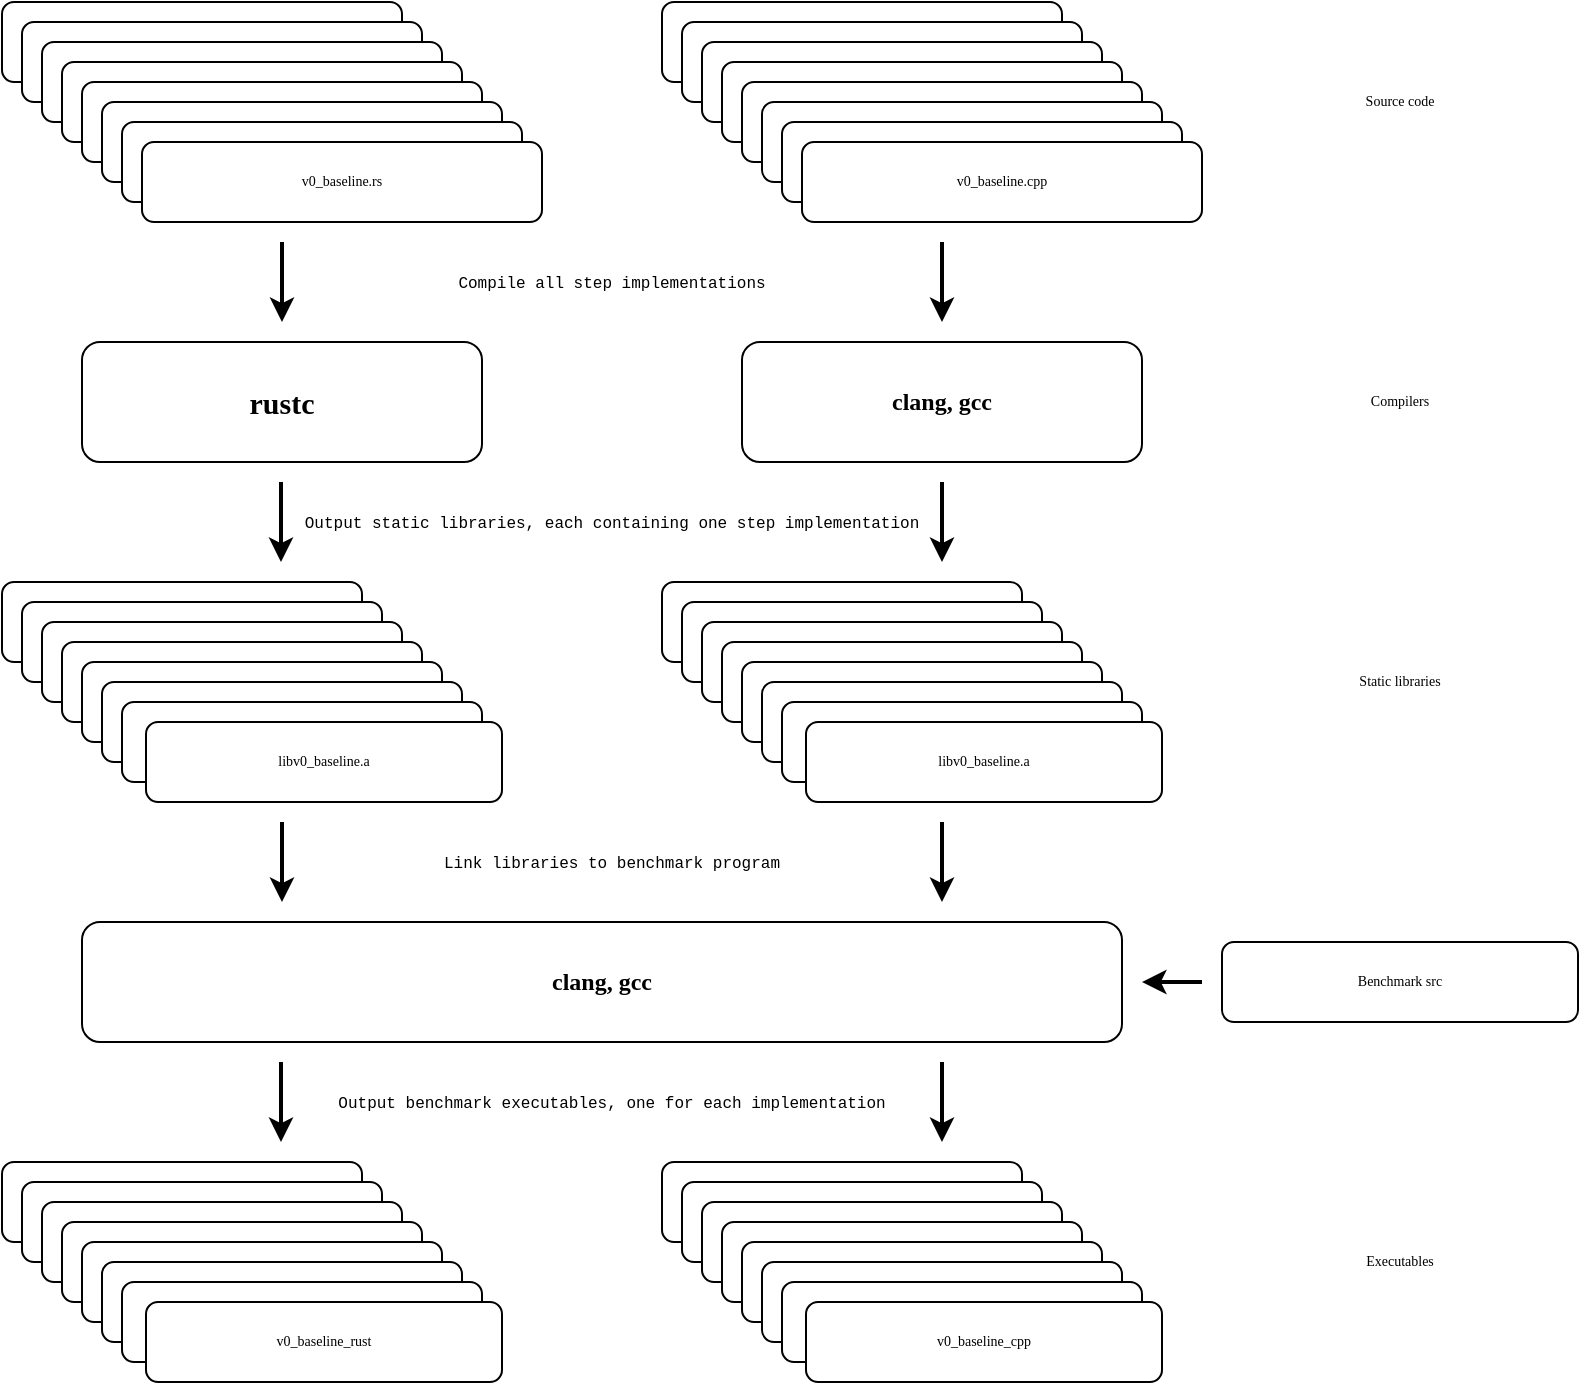 <mxfile pages="1" version="11.2.6" type="device"><diagram id="y-pRdBuVtwZhj6n2YtNu" name="Page-1"><mxGraphModel dx="821" dy="1069" grid="1" gridSize="10" guides="1" tooltips="1" connect="1" arrows="1" fold="1" page="1" pageScale="1" pageWidth="850" pageHeight="1100" math="0" shadow="0"><root><mxCell id="0"/><mxCell id="1" parent="0"/><mxCell id="SmxQwugQ1ulTFkT1X7rU-162" value="Link libraries to benchmark program" style="text;html=1;strokeColor=none;fillColor=none;align=center;verticalAlign=middle;whiteSpace=wrap;rounded=0;fontFamily=Courier New;fontSize=8;fontColor=#000000;spacing=3;labelPosition=center;verticalLabelPosition=middle;textDirection=ltr;horizontal=1;" parent="1" vertex="1"><mxGeometry x="180" y="450" width="330" height="40" as="geometry"/></mxCell><mxCell id="SmxQwugQ1ulTFkT1X7rU-163" value="Output static libraries, each containing one step implementation" style="text;html=1;strokeColor=none;fillColor=none;align=center;verticalAlign=middle;whiteSpace=wrap;rounded=0;fontFamily=Courier New;fontSize=8;fontColor=#000000;spacing=3;labelPosition=center;verticalLabelPosition=middle;textDirection=ltr;horizontal=1;" parent="1" vertex="1"><mxGeometry x="180" y="280" width="330" height="40" as="geometry"/></mxCell><mxCell id="SmxQwugQ1ulTFkT1X7rU-165" value="Output benchmark executables, one for each implementation" style="text;html=1;strokeColor=none;fillColor=none;align=center;verticalAlign=middle;whiteSpace=wrap;rounded=0;fontFamily=Courier New;fontSize=8;fontColor=#000000;spacing=3;labelPosition=center;verticalLabelPosition=middle;textDirection=ltr;horizontal=1;" parent="1" vertex="1"><mxGeometry x="180" y="570" width="330" height="40" as="geometry"/></mxCell><mxCell id="SmxQwugQ1ulTFkT1X7rU-138" value="Compile all step implementations" style="text;html=1;strokeColor=none;fillColor=none;align=center;verticalAlign=middle;whiteSpace=wrap;rounded=0;fontFamily=Courier New;fontSize=8;fontColor=#000000;spacing=3;labelPosition=center;verticalLabelPosition=middle;textDirection=ltr;horizontal=1;" parent="1" vertex="1"><mxGeometry x="180" y="160" width="330" height="40" as="geometry"/></mxCell><mxCell id="SmxQwugQ1ulTFkT1X7rU-27" value="" style="rounded=1;whiteSpace=wrap;html=1;fontFamily=Lucida Console;fontSize=7;" parent="1" vertex="1"><mxGeometry x="40" y="330" width="180" height="40" as="geometry"/></mxCell><mxCell id="SmxQwugQ1ulTFkT1X7rU-64" value="" style="rounded=1;whiteSpace=wrap;html=1;fontFamily=Lucida Console;fontSize=7;" parent="1" vertex="1"><mxGeometry x="370" y="40" width="200" height="40" as="geometry"/></mxCell><mxCell id="SmxQwugQ1ulTFkT1X7rU-66" value="" style="rounded=1;whiteSpace=wrap;html=1;fontFamily=Lucida Console;fontSize=7;" parent="1" vertex="1"><mxGeometry x="40" y="40" width="200" height="40" as="geometry"/></mxCell><mxCell id="SmxQwugQ1ulTFkT1X7rU-68" value="" style="rounded=1;whiteSpace=wrap;html=1;fontFamily=Lucida Console;fontSize=7;" parent="1" vertex="1"><mxGeometry x="50" y="50" width="200" height="40" as="geometry"/></mxCell><mxCell id="SmxQwugQ1ulTFkT1X7rU-69" value="" style="rounded=1;whiteSpace=wrap;html=1;fontFamily=Lucida Console;fontSize=7;" parent="1" vertex="1"><mxGeometry x="60" y="60" width="200" height="40" as="geometry"/></mxCell><mxCell id="SmxQwugQ1ulTFkT1X7rU-70" value="" style="rounded=1;whiteSpace=wrap;html=1;fontFamily=Lucida Console;fontSize=7;" parent="1" vertex="1"><mxGeometry x="70" y="70" width="200" height="40" as="geometry"/></mxCell><mxCell id="SmxQwugQ1ulTFkT1X7rU-71" value="" style="rounded=1;whiteSpace=wrap;html=1;fontFamily=Lucida Console;fontSize=7;" parent="1" vertex="1"><mxGeometry x="80" y="80" width="200" height="40" as="geometry"/></mxCell><mxCell id="SmxQwugQ1ulTFkT1X7rU-72" value="" style="rounded=1;whiteSpace=wrap;html=1;fontFamily=Lucida Console;fontSize=7;" parent="1" vertex="1"><mxGeometry x="90" y="90" width="200" height="40" as="geometry"/></mxCell><mxCell id="SmxQwugQ1ulTFkT1X7rU-73" value="" style="rounded=1;whiteSpace=wrap;html=1;fontFamily=Lucida Console;fontSize=7;" parent="1" vertex="1"><mxGeometry x="100" y="100" width="200" height="40" as="geometry"/></mxCell><mxCell id="SmxQwugQ1ulTFkT1X7rU-74" value="v0_baseline.rs" style="rounded=1;whiteSpace=wrap;html=1;fontFamily=Lucida Console;fontSize=7;align=center;verticalAlign=middle;" parent="1" vertex="1"><mxGeometry x="110" y="110" width="200" height="40" as="geometry"/></mxCell><mxCell id="SmxQwugQ1ulTFkT1X7rU-75" value="" style="rounded=1;whiteSpace=wrap;html=1;fontFamily=Lucida Console;fontSize=7;" parent="1" vertex="1"><mxGeometry x="380" y="50" width="200" height="40" as="geometry"/></mxCell><mxCell id="SmxQwugQ1ulTFkT1X7rU-76" value="" style="rounded=1;whiteSpace=wrap;html=1;fontFamily=Lucida Console;fontSize=7;" parent="1" vertex="1"><mxGeometry x="390" y="60" width="200" height="40" as="geometry"/></mxCell><mxCell id="SmxQwugQ1ulTFkT1X7rU-77" value="" style="rounded=1;whiteSpace=wrap;html=1;fontFamily=Lucida Console;fontSize=7;" parent="1" vertex="1"><mxGeometry x="400" y="70" width="200" height="40" as="geometry"/></mxCell><mxCell id="SmxQwugQ1ulTFkT1X7rU-78" value="" style="rounded=1;whiteSpace=wrap;html=1;fontFamily=Lucida Console;fontSize=7;" parent="1" vertex="1"><mxGeometry x="410" y="80" width="200" height="40" as="geometry"/></mxCell><mxCell id="SmxQwugQ1ulTFkT1X7rU-79" value="" style="rounded=1;whiteSpace=wrap;html=1;fontFamily=Lucida Console;fontSize=7;" parent="1" vertex="1"><mxGeometry x="420" y="90" width="200" height="40" as="geometry"/></mxCell><mxCell id="SmxQwugQ1ulTFkT1X7rU-80" value="" style="rounded=1;whiteSpace=wrap;html=1;fontFamily=Lucida Console;fontSize=7;" parent="1" vertex="1"><mxGeometry x="430" y="100" width="200" height="40" as="geometry"/></mxCell><mxCell id="SmxQwugQ1ulTFkT1X7rU-81" value="v0_baseline.cpp" style="rounded=1;whiteSpace=wrap;html=1;fontFamily=Lucida Console;fontSize=7;" parent="1" vertex="1"><mxGeometry x="440" y="110" width="200" height="40" as="geometry"/></mxCell><mxCell id="SmxQwugQ1ulTFkT1X7rU-94" value="" style="rounded=1;whiteSpace=wrap;html=1;fontFamily=Lucida Console;fontSize=7;" parent="1" vertex="1"><mxGeometry x="50" y="340" width="180" height="40" as="geometry"/></mxCell><mxCell id="SmxQwugQ1ulTFkT1X7rU-95" value="" style="rounded=1;whiteSpace=wrap;html=1;fontFamily=Lucida Console;fontSize=7;" parent="1" vertex="1"><mxGeometry x="60" y="350" width="180" height="40" as="geometry"/></mxCell><mxCell id="SmxQwugQ1ulTFkT1X7rU-96" value="" style="rounded=1;whiteSpace=wrap;html=1;fontFamily=Lucida Console;fontSize=7;" parent="1" vertex="1"><mxGeometry x="70" y="360" width="180" height="40" as="geometry"/></mxCell><mxCell id="SmxQwugQ1ulTFkT1X7rU-97" value="" style="rounded=1;whiteSpace=wrap;html=1;fontFamily=Lucida Console;fontSize=7;" parent="1" vertex="1"><mxGeometry x="80" y="370" width="180" height="40" as="geometry"/></mxCell><mxCell id="SmxQwugQ1ulTFkT1X7rU-98" value="" style="rounded=1;whiteSpace=wrap;html=1;fontFamily=Lucida Console;fontSize=7;" parent="1" vertex="1"><mxGeometry x="90" y="380" width="180" height="40" as="geometry"/></mxCell><mxCell id="SmxQwugQ1ulTFkT1X7rU-99" value="" style="rounded=1;whiteSpace=wrap;html=1;fontFamily=Lucida Console;fontSize=7;" parent="1" vertex="1"><mxGeometry x="100" y="390" width="180" height="40" as="geometry"/></mxCell><mxCell id="SmxQwugQ1ulTFkT1X7rU-93" value="libv0_baseline.a" style="rounded=1;whiteSpace=wrap;html=1;fontFamily=Lucida Console;fontSize=7;" parent="1" vertex="1"><mxGeometry x="112" y="400" width="178" height="40" as="geometry"/></mxCell><mxCell id="SmxQwugQ1ulTFkT1X7rU-116" value="" style="rounded=1;whiteSpace=wrap;html=1;fontFamily=Lucida Console;fontSize=7;" parent="1" vertex="1"><mxGeometry x="370" y="330" width="180" height="40" as="geometry"/></mxCell><mxCell id="SmxQwugQ1ulTFkT1X7rU-117" value="" style="rounded=1;whiteSpace=wrap;html=1;fontFamily=Lucida Console;fontSize=7;" parent="1" vertex="1"><mxGeometry x="380" y="340" width="180" height="40" as="geometry"/></mxCell><mxCell id="SmxQwugQ1ulTFkT1X7rU-118" value="" style="rounded=1;whiteSpace=wrap;html=1;fontFamily=Lucida Console;fontSize=7;" parent="1" vertex="1"><mxGeometry x="390" y="350" width="180" height="40" as="geometry"/></mxCell><mxCell id="SmxQwugQ1ulTFkT1X7rU-119" value="" style="rounded=1;whiteSpace=wrap;html=1;fontFamily=Lucida Console;fontSize=7;" parent="1" vertex="1"><mxGeometry x="400" y="360" width="180" height="40" as="geometry"/></mxCell><mxCell id="SmxQwugQ1ulTFkT1X7rU-120" value="" style="rounded=1;whiteSpace=wrap;html=1;fontFamily=Lucida Console;fontSize=7;" parent="1" vertex="1"><mxGeometry x="410" y="370" width="180" height="40" as="geometry"/></mxCell><mxCell id="SmxQwugQ1ulTFkT1X7rU-121" value="" style="rounded=1;whiteSpace=wrap;html=1;fontFamily=Lucida Console;fontSize=7;" parent="1" vertex="1"><mxGeometry x="420" y="380" width="180" height="40" as="geometry"/></mxCell><mxCell id="SmxQwugQ1ulTFkT1X7rU-122" value="" style="rounded=1;whiteSpace=wrap;html=1;fontFamily=Lucida Console;fontSize=7;" parent="1" vertex="1"><mxGeometry x="430" y="390" width="180" height="40" as="geometry"/></mxCell><mxCell id="SmxQwugQ1ulTFkT1X7rU-123" value="libv0_baseline.a" style="rounded=1;whiteSpace=wrap;html=1;fontFamily=Lucida Console;fontSize=7;" parent="1" vertex="1"><mxGeometry x="442" y="400" width="178" height="40" as="geometry"/></mxCell><mxCell id="SmxQwugQ1ulTFkT1X7rU-125" value="&lt;b style=&quot;font-size: 15px;&quot;&gt;rustc&lt;/b&gt;" style="rounded=1;whiteSpace=wrap;html=1;fontFamily=Lucida Console;fontSize=15;fontColor=#000000;align=center;" parent="1" vertex="1"><mxGeometry x="80" y="210" width="200" height="60" as="geometry"/></mxCell><mxCell id="SmxQwugQ1ulTFkT1X7rU-126" value="&lt;b&gt;clang, gcc&lt;br&gt;&lt;/b&gt;" style="rounded=1;whiteSpace=wrap;html=1;fontFamily=Lucida Console;fontSize=12;fontColor=#000000;align=center;" parent="1" vertex="1"><mxGeometry x="410" y="210" width="200" height="60" as="geometry"/></mxCell><mxCell id="SmxQwugQ1ulTFkT1X7rU-131" value="" style="endArrow=classic;html=1;strokeColor=#000000;strokeWidth=2;fontFamily=Lucida Console;fontSize=12;fontColor=#000000;endFill=1;" parent="1" edge="1"><mxGeometry width="50" height="50" relative="1" as="geometry"><mxPoint x="180" y="160" as="sourcePoint"/><mxPoint x="180" y="200" as="targetPoint"/></mxGeometry></mxCell><mxCell id="SmxQwugQ1ulTFkT1X7rU-132" value="" style="endArrow=classic;html=1;strokeColor=#000000;strokeWidth=2;fontFamily=Lucida Console;fontSize=12;fontColor=#000000;endFill=1;" parent="1" edge="1"><mxGeometry width="50" height="50" relative="1" as="geometry"><mxPoint x="510" y="280" as="sourcePoint"/><mxPoint x="510" y="320" as="targetPoint"/></mxGeometry></mxCell><mxCell id="SmxQwugQ1ulTFkT1X7rU-133" value="" style="endArrow=classic;html=1;strokeColor=#000000;strokeWidth=2;fontFamily=Lucida Console;fontSize=12;fontColor=#000000;endFill=1;" parent="1" edge="1"><mxGeometry width="50" height="50" relative="1" as="geometry"><mxPoint x="179.5" y="280" as="sourcePoint"/><mxPoint x="179.5" y="320" as="targetPoint"/></mxGeometry></mxCell><mxCell id="SmxQwugQ1ulTFkT1X7rU-134" value="" style="endArrow=classic;html=1;strokeColor=#000000;strokeWidth=2;fontFamily=Lucida Console;fontSize=12;fontColor=#000000;endFill=1;" parent="1" edge="1"><mxGeometry width="50" height="50" relative="1" as="geometry"><mxPoint x="510" y="160" as="sourcePoint"/><mxPoint x="510" y="200" as="targetPoint"/></mxGeometry></mxCell><mxCell id="SmxQwugQ1ulTFkT1X7rU-140" value="" style="rounded=1;whiteSpace=wrap;html=1;fontFamily=Lucida Console;fontSize=7;" parent="1" vertex="1"><mxGeometry x="40" y="620" width="180" height="40" as="geometry"/></mxCell><mxCell id="SmxQwugQ1ulTFkT1X7rU-141" value="" style="rounded=1;whiteSpace=wrap;html=1;fontFamily=Lucida Console;fontSize=7;" parent="1" vertex="1"><mxGeometry x="50" y="630" width="180" height="40" as="geometry"/></mxCell><mxCell id="SmxQwugQ1ulTFkT1X7rU-142" value="" style="rounded=1;whiteSpace=wrap;html=1;fontFamily=Lucida Console;fontSize=7;" parent="1" vertex="1"><mxGeometry x="60" y="640" width="180" height="40" as="geometry"/></mxCell><mxCell id="SmxQwugQ1ulTFkT1X7rU-143" value="" style="rounded=1;whiteSpace=wrap;html=1;fontFamily=Lucida Console;fontSize=7;" parent="1" vertex="1"><mxGeometry x="70" y="650" width="180" height="40" as="geometry"/></mxCell><mxCell id="SmxQwugQ1ulTFkT1X7rU-144" value="" style="rounded=1;whiteSpace=wrap;html=1;fontFamily=Lucida Console;fontSize=7;" parent="1" vertex="1"><mxGeometry x="80" y="660" width="180" height="40" as="geometry"/></mxCell><mxCell id="SmxQwugQ1ulTFkT1X7rU-145" value="" style="rounded=1;whiteSpace=wrap;html=1;fontFamily=Lucida Console;fontSize=7;" parent="1" vertex="1"><mxGeometry x="90" y="670" width="180" height="40" as="geometry"/></mxCell><mxCell id="SmxQwugQ1ulTFkT1X7rU-146" value="" style="rounded=1;whiteSpace=wrap;html=1;fontFamily=Lucida Console;fontSize=7;" parent="1" vertex="1"><mxGeometry x="100" y="680" width="180" height="40" as="geometry"/></mxCell><mxCell id="SmxQwugQ1ulTFkT1X7rU-147" value="v0_baseline_rust" style="rounded=1;whiteSpace=wrap;html=1;fontFamily=Lucida Console;fontSize=7;" parent="1" vertex="1"><mxGeometry x="112" y="690" width="178" height="40" as="geometry"/></mxCell><mxCell id="SmxQwugQ1ulTFkT1X7rU-148" value="" style="rounded=1;whiteSpace=wrap;html=1;fontFamily=Lucida Console;fontSize=7;" parent="1" vertex="1"><mxGeometry x="370" y="620" width="180" height="40" as="geometry"/></mxCell><mxCell id="SmxQwugQ1ulTFkT1X7rU-149" value="" style="rounded=1;whiteSpace=wrap;html=1;fontFamily=Lucida Console;fontSize=7;" parent="1" vertex="1"><mxGeometry x="380" y="630" width="180" height="40" as="geometry"/></mxCell><mxCell id="SmxQwugQ1ulTFkT1X7rU-150" value="" style="rounded=1;whiteSpace=wrap;html=1;fontFamily=Lucida Console;fontSize=7;" parent="1" vertex="1"><mxGeometry x="390" y="640" width="180" height="40" as="geometry"/></mxCell><mxCell id="SmxQwugQ1ulTFkT1X7rU-151" value="" style="rounded=1;whiteSpace=wrap;html=1;fontFamily=Lucida Console;fontSize=7;" parent="1" vertex="1"><mxGeometry x="400" y="650" width="180" height="40" as="geometry"/></mxCell><mxCell id="SmxQwugQ1ulTFkT1X7rU-152" value="" style="rounded=1;whiteSpace=wrap;html=1;fontFamily=Lucida Console;fontSize=7;" parent="1" vertex="1"><mxGeometry x="410" y="660" width="180" height="40" as="geometry"/></mxCell><mxCell id="SmxQwugQ1ulTFkT1X7rU-153" value="" style="rounded=1;whiteSpace=wrap;html=1;fontFamily=Lucida Console;fontSize=7;" parent="1" vertex="1"><mxGeometry x="420" y="670" width="180" height="40" as="geometry"/></mxCell><mxCell id="SmxQwugQ1ulTFkT1X7rU-154" value="" style="rounded=1;whiteSpace=wrap;html=1;fontFamily=Lucida Console;fontSize=7;" parent="1" vertex="1"><mxGeometry x="430" y="680" width="180" height="40" as="geometry"/></mxCell><mxCell id="SmxQwugQ1ulTFkT1X7rU-155" value="v0_baseline_cpp" style="rounded=1;whiteSpace=wrap;html=1;fontFamily=Lucida Console;fontSize=7;" parent="1" vertex="1"><mxGeometry x="442" y="690" width="178" height="40" as="geometry"/></mxCell><mxCell id="SmxQwugQ1ulTFkT1X7rU-156" value="clang, gcc" style="rounded=1;whiteSpace=wrap;html=1;fontFamily=Lucida Console;fontSize=12;fontColor=#000000;align=center;fontStyle=1" parent="1" vertex="1"><mxGeometry x="80" y="500" width="520" height="60" as="geometry"/></mxCell><mxCell id="SmxQwugQ1ulTFkT1X7rU-158" value="" style="endArrow=classic;html=1;strokeColor=#000000;strokeWidth=2;fontFamily=Lucida Console;fontSize=12;fontColor=#000000;endFill=1;" parent="1" edge="1"><mxGeometry width="50" height="50" relative="1" as="geometry"><mxPoint x="180" y="450" as="sourcePoint"/><mxPoint x="180" y="490" as="targetPoint"/></mxGeometry></mxCell><mxCell id="SmxQwugQ1ulTFkT1X7rU-159" value="" style="endArrow=classic;html=1;strokeColor=#000000;strokeWidth=2;fontFamily=Lucida Console;fontSize=12;fontColor=#000000;endFill=1;" parent="1" edge="1"><mxGeometry width="50" height="50" relative="1" as="geometry"><mxPoint x="510" y="570" as="sourcePoint"/><mxPoint x="510" y="610" as="targetPoint"/></mxGeometry></mxCell><mxCell id="SmxQwugQ1ulTFkT1X7rU-160" value="" style="endArrow=classic;html=1;strokeColor=#000000;strokeWidth=2;fontFamily=Lucida Console;fontSize=12;fontColor=#000000;endFill=1;" parent="1" edge="1"><mxGeometry width="50" height="50" relative="1" as="geometry"><mxPoint x="179.5" y="570" as="sourcePoint"/><mxPoint x="179.5" y="610" as="targetPoint"/></mxGeometry></mxCell><mxCell id="SmxQwugQ1ulTFkT1X7rU-161" value="" style="endArrow=classic;html=1;strokeColor=#000000;strokeWidth=2;fontFamily=Lucida Console;fontSize=12;fontColor=#000000;endFill=1;" parent="1" edge="1"><mxGeometry width="50" height="50" relative="1" as="geometry"><mxPoint x="510" y="450" as="sourcePoint"/><mxPoint x="510" y="490" as="targetPoint"/></mxGeometry></mxCell><mxCell id="SmxQwugQ1ulTFkT1X7rU-166" value="Benchmark src" style="rounded=1;whiteSpace=wrap;html=1;fontFamily=Lucida Console;fontSize=7;" parent="1" vertex="1"><mxGeometry x="650" y="510" width="178" height="40" as="geometry"/></mxCell><mxCell id="SmxQwugQ1ulTFkT1X7rU-169" value="" style="endArrow=classic;html=1;strokeColor=#000000;strokeWidth=2;fontFamily=Lucida Console;fontSize=12;fontColor=#000000;endFill=1;" parent="1" edge="1"><mxGeometry width="50" height="50" relative="1" as="geometry"><mxPoint x="640" y="530" as="sourcePoint"/><mxPoint x="610" y="530" as="targetPoint"/></mxGeometry></mxCell><mxCell id="P8Vg5lGZRHWJSrdWPgKA-13" value="Compilers" style="rounded=1;whiteSpace=wrap;html=1;fontFamily=Lucida Console;fontSize=7;strokeColor=none;fillColor=none;" parent="1" vertex="1"><mxGeometry x="650" y="220" width="178" height="40" as="geometry"/></mxCell><mxCell id="P8Vg5lGZRHWJSrdWPgKA-19" value="&lt;div&gt;Source code&lt;/div&gt;" style="rounded=1;whiteSpace=wrap;html=1;fontFamily=Lucida Console;fontSize=7;strokeColor=none;fillColor=none;" parent="1" vertex="1"><mxGeometry x="650" y="70" width="178" height="40" as="geometry"/></mxCell><mxCell id="P8Vg5lGZRHWJSrdWPgKA-20" value="Static libraries" style="rounded=1;whiteSpace=wrap;html=1;fontFamily=Lucida Console;fontSize=7;strokeColor=none;fillColor=none;" parent="1" vertex="1"><mxGeometry x="650" y="360" width="178" height="40" as="geometry"/></mxCell><mxCell id="P8Vg5lGZRHWJSrdWPgKA-23" value="Executables" style="rounded=1;whiteSpace=wrap;html=1;fontFamily=Lucida Console;fontSize=7;strokeColor=none;fillColor=none;" parent="1" vertex="1"><mxGeometry x="650" y="650" width="178" height="40" as="geometry"/></mxCell></root></mxGraphModel></diagram></mxfile>